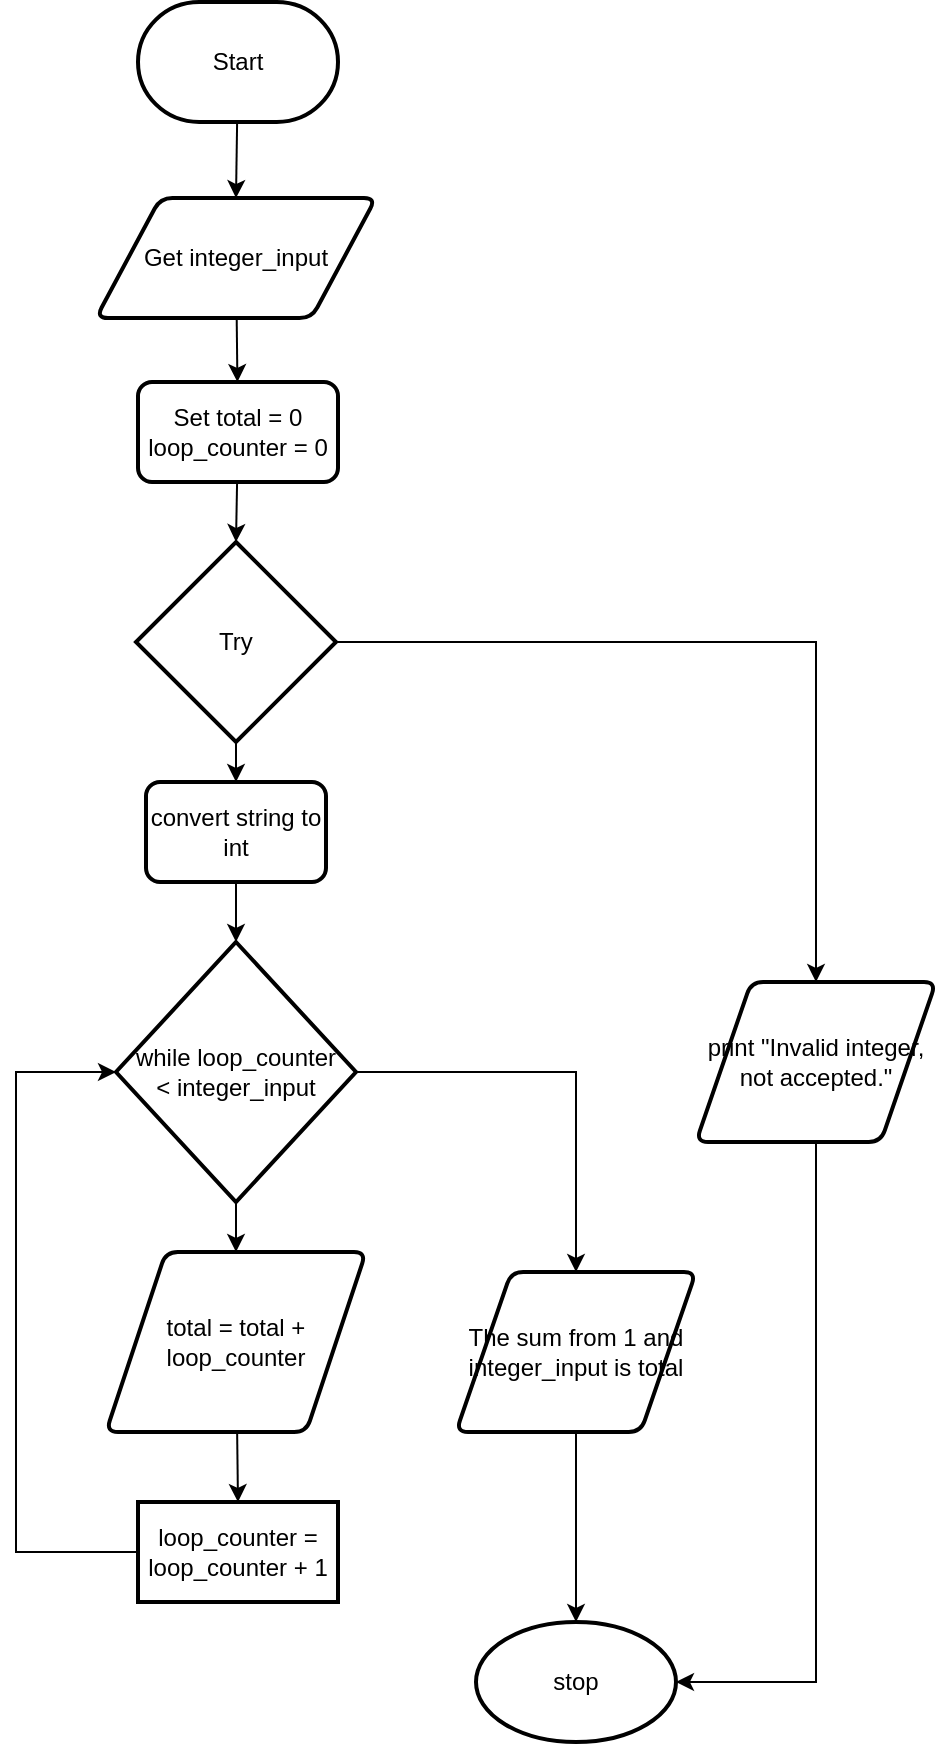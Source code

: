 <mxfile>
    <diagram id="JqOo338mFjRoOCTTENWM" name="Page-1">
        <mxGraphModel dx="1074" dy="787" grid="1" gridSize="10" guides="1" tooltips="1" connect="1" arrows="1" fold="1" page="1" pageScale="1" pageWidth="827" pageHeight="1169" math="0" shadow="0">
            <root>
                <mxCell id="0"/>
                <mxCell id="1" parent="0"/>
                <mxCell id="16" style="edgeStyle=none;html=1;entryX=0.5;entryY=0;entryDx=0;entryDy=0;" parent="1" source="17" target="19" edge="1">
                    <mxGeometry relative="1" as="geometry">
                        <Array as="points"/>
                    </mxGeometry>
                </mxCell>
                <mxCell id="17" value="Start" style="strokeWidth=2;html=1;shape=mxgraph.flowchart.terminator;whiteSpace=wrap;" parent="1" vertex="1">
                    <mxGeometry x="121" y="10" width="100" height="60" as="geometry"/>
                </mxCell>
                <mxCell id="65" style="edgeStyle=none;html=1;" edge="1" parent="1" source="19" target="47">
                    <mxGeometry relative="1" as="geometry"/>
                </mxCell>
                <mxCell id="19" value="Get integer_input" style="shape=parallelogram;html=1;strokeWidth=2;perimeter=parallelogramPerimeter;whiteSpace=wrap;rounded=1;arcSize=12;size=0.23;" parent="1" vertex="1">
                    <mxGeometry x="100" y="108" width="140" height="60" as="geometry"/>
                </mxCell>
                <mxCell id="56" style="edgeStyle=none;html=1;entryX=0.5;entryY=0;entryDx=0;entryDy=0;" parent="1" source="25" target="53" edge="1">
                    <mxGeometry relative="1" as="geometry"/>
                </mxCell>
                <mxCell id="59" style="edgeStyle=none;rounded=0;html=1;entryX=0.5;entryY=0;entryDx=0;entryDy=0;exitX=1;exitY=0.5;exitDx=0;exitDy=0;exitPerimeter=0;" parent="1" source="25" target="60" edge="1">
                    <mxGeometry relative="1" as="geometry">
                        <mxPoint x="290" y="545" as="targetPoint"/>
                        <Array as="points">
                            <mxPoint x="340" y="545"/>
                        </Array>
                    </mxGeometry>
                </mxCell>
                <mxCell id="25" value="while loop_counter &lt;br&gt;&amp;lt; integer_input" style="strokeWidth=2;html=1;shape=mxgraph.flowchart.decision;whiteSpace=wrap;" parent="1" vertex="1">
                    <mxGeometry x="110" y="480" width="120" height="130" as="geometry"/>
                </mxCell>
                <mxCell id="64" style="edgeStyle=none;rounded=0;html=1;entryX=1;entryY=0.5;entryDx=0;entryDy=0;entryPerimeter=0;" parent="1" source="27" target="61" edge="1">
                    <mxGeometry relative="1" as="geometry">
                        <Array as="points">
                            <mxPoint x="460" y="850"/>
                        </Array>
                    </mxGeometry>
                </mxCell>
                <mxCell id="27" value="print &quot;Invalid integer, not accepted.&quot;" style="shape=parallelogram;html=1;strokeWidth=2;perimeter=parallelogramPerimeter;whiteSpace=wrap;rounded=1;arcSize=12;size=0.23;" parent="1" vertex="1">
                    <mxGeometry x="400" y="500" width="120" height="80" as="geometry"/>
                </mxCell>
                <mxCell id="29" style="edgeStyle=none;rounded=0;html=1;" parent="1" source="30" target="33" edge="1">
                    <mxGeometry relative="1" as="geometry"/>
                </mxCell>
                <mxCell id="63" style="edgeStyle=none;rounded=0;html=1;entryX=0.5;entryY=0;entryDx=0;entryDy=0;exitX=1;exitY=0.5;exitDx=0;exitDy=0;exitPerimeter=0;" parent="1" source="30" target="27" edge="1">
                    <mxGeometry relative="1" as="geometry">
                        <Array as="points">
                            <mxPoint x="460" y="330"/>
                        </Array>
                    </mxGeometry>
                </mxCell>
                <mxCell id="30" value="Try" style="strokeWidth=2;html=1;shape=mxgraph.flowchart.decision;whiteSpace=wrap;" parent="1" vertex="1">
                    <mxGeometry x="120" y="280" width="100" height="100" as="geometry"/>
                </mxCell>
                <mxCell id="32" style="edgeStyle=none;rounded=0;html=1;" parent="1" source="33" target="25" edge="1">
                    <mxGeometry relative="1" as="geometry"/>
                </mxCell>
                <mxCell id="33" value="&lt;span&gt;convert string to int&lt;/span&gt;" style="rounded=1;whiteSpace=wrap;html=1;absoluteArcSize=1;arcSize=14;strokeWidth=2;" parent="1" vertex="1">
                    <mxGeometry x="125" y="400" width="90" height="50" as="geometry"/>
                </mxCell>
                <mxCell id="66" style="edgeStyle=none;html=1;entryX=0.5;entryY=0;entryDx=0;entryDy=0;entryPerimeter=0;" edge="1" parent="1" source="47" target="30">
                    <mxGeometry relative="1" as="geometry"/>
                </mxCell>
                <mxCell id="47" value="Set total = 0&lt;br&gt;loop_counter = 0" style="rounded=1;whiteSpace=wrap;html=1;absoluteArcSize=1;arcSize=14;strokeWidth=2;" parent="1" vertex="1">
                    <mxGeometry x="121" y="200" width="100" height="50" as="geometry"/>
                </mxCell>
                <mxCell id="57" style="edgeStyle=none;html=1;entryX=0.5;entryY=0;entryDx=0;entryDy=0;" parent="1" source="53" target="55" edge="1">
                    <mxGeometry relative="1" as="geometry"/>
                </mxCell>
                <mxCell id="53" value="total = total + loop_counter" style="shape=parallelogram;html=1;strokeWidth=2;perimeter=parallelogramPerimeter;whiteSpace=wrap;rounded=1;arcSize=12;size=0.23;" parent="1" vertex="1">
                    <mxGeometry x="105" y="635" width="130" height="90" as="geometry"/>
                </mxCell>
                <mxCell id="58" style="edgeStyle=none;html=1;entryX=0;entryY=0.5;entryDx=0;entryDy=0;entryPerimeter=0;rounded=0;" parent="1" source="55" target="25" edge="1">
                    <mxGeometry relative="1" as="geometry">
                        <Array as="points">
                            <mxPoint x="60" y="785"/>
                            <mxPoint x="60" y="545"/>
                        </Array>
                    </mxGeometry>
                </mxCell>
                <mxCell id="55" value="&lt;span style=&quot;font-family: &amp;#34;helvetica&amp;#34;&quot;&gt;loop_counter = loop_counter + 1&lt;/span&gt;" style="rounded=0;whiteSpace=wrap;html=1;absoluteArcSize=1;arcSize=14;strokeWidth=2;" parent="1" vertex="1">
                    <mxGeometry x="121" y="760" width="100" height="50" as="geometry"/>
                </mxCell>
                <mxCell id="62" style="edgeStyle=none;rounded=0;html=1;" parent="1" source="60" target="61" edge="1">
                    <mxGeometry relative="1" as="geometry"/>
                </mxCell>
                <mxCell id="60" value="The sum from 1 and integer_input is total" style="shape=parallelogram;html=1;strokeWidth=2;perimeter=parallelogramPerimeter;whiteSpace=wrap;rounded=1;arcSize=12;size=0.23;" parent="1" vertex="1">
                    <mxGeometry x="280" y="645" width="120" height="80" as="geometry"/>
                </mxCell>
                <mxCell id="61" value="stop" style="strokeWidth=2;html=1;shape=mxgraph.flowchart.start_1;whiteSpace=wrap;rounded=0;" parent="1" vertex="1">
                    <mxGeometry x="290" y="820" width="100" height="60" as="geometry"/>
                </mxCell>
            </root>
        </mxGraphModel>
    </diagram>
</mxfile>